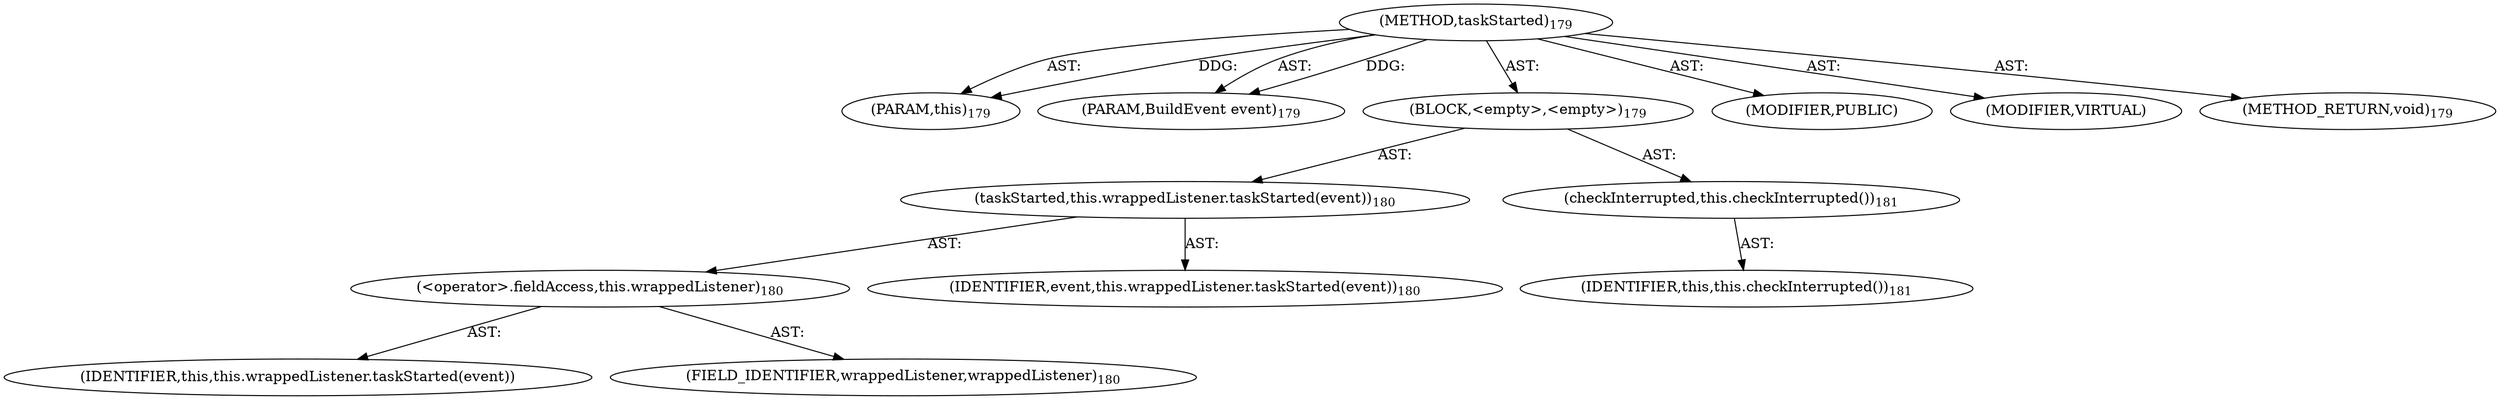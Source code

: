 digraph "taskStarted" {  
"111669149706" [label = <(METHOD,taskStarted)<SUB>179</SUB>> ]
"115964116998" [label = <(PARAM,this)<SUB>179</SUB>> ]
"115964117026" [label = <(PARAM,BuildEvent event)<SUB>179</SUB>> ]
"25769803788" [label = <(BLOCK,&lt;empty&gt;,&lt;empty&gt;)<SUB>179</SUB>> ]
"30064771102" [label = <(taskStarted,this.wrappedListener.taskStarted(event))<SUB>180</SUB>> ]
"30064771103" [label = <(&lt;operator&gt;.fieldAccess,this.wrappedListener)<SUB>180</SUB>> ]
"68719476788" [label = <(IDENTIFIER,this,this.wrappedListener.taskStarted(event))> ]
"55834574858" [label = <(FIELD_IDENTIFIER,wrappedListener,wrappedListener)<SUB>180</SUB>> ]
"68719476789" [label = <(IDENTIFIER,event,this.wrappedListener.taskStarted(event))<SUB>180</SUB>> ]
"30064771104" [label = <(checkInterrupted,this.checkInterrupted())<SUB>181</SUB>> ]
"68719476742" [label = <(IDENTIFIER,this,this.checkInterrupted())<SUB>181</SUB>> ]
"133143986197" [label = <(MODIFIER,PUBLIC)> ]
"133143986198" [label = <(MODIFIER,VIRTUAL)> ]
"128849018890" [label = <(METHOD_RETURN,void)<SUB>179</SUB>> ]
  "111669149706" -> "115964116998"  [ label = "AST: "] 
  "111669149706" -> "115964117026"  [ label = "AST: "] 
  "111669149706" -> "25769803788"  [ label = "AST: "] 
  "111669149706" -> "133143986197"  [ label = "AST: "] 
  "111669149706" -> "133143986198"  [ label = "AST: "] 
  "111669149706" -> "128849018890"  [ label = "AST: "] 
  "25769803788" -> "30064771102"  [ label = "AST: "] 
  "25769803788" -> "30064771104"  [ label = "AST: "] 
  "30064771102" -> "30064771103"  [ label = "AST: "] 
  "30064771102" -> "68719476789"  [ label = "AST: "] 
  "30064771103" -> "68719476788"  [ label = "AST: "] 
  "30064771103" -> "55834574858"  [ label = "AST: "] 
  "30064771104" -> "68719476742"  [ label = "AST: "] 
  "111669149706" -> "115964116998"  [ label = "DDG: "] 
  "111669149706" -> "115964117026"  [ label = "DDG: "] 
}
